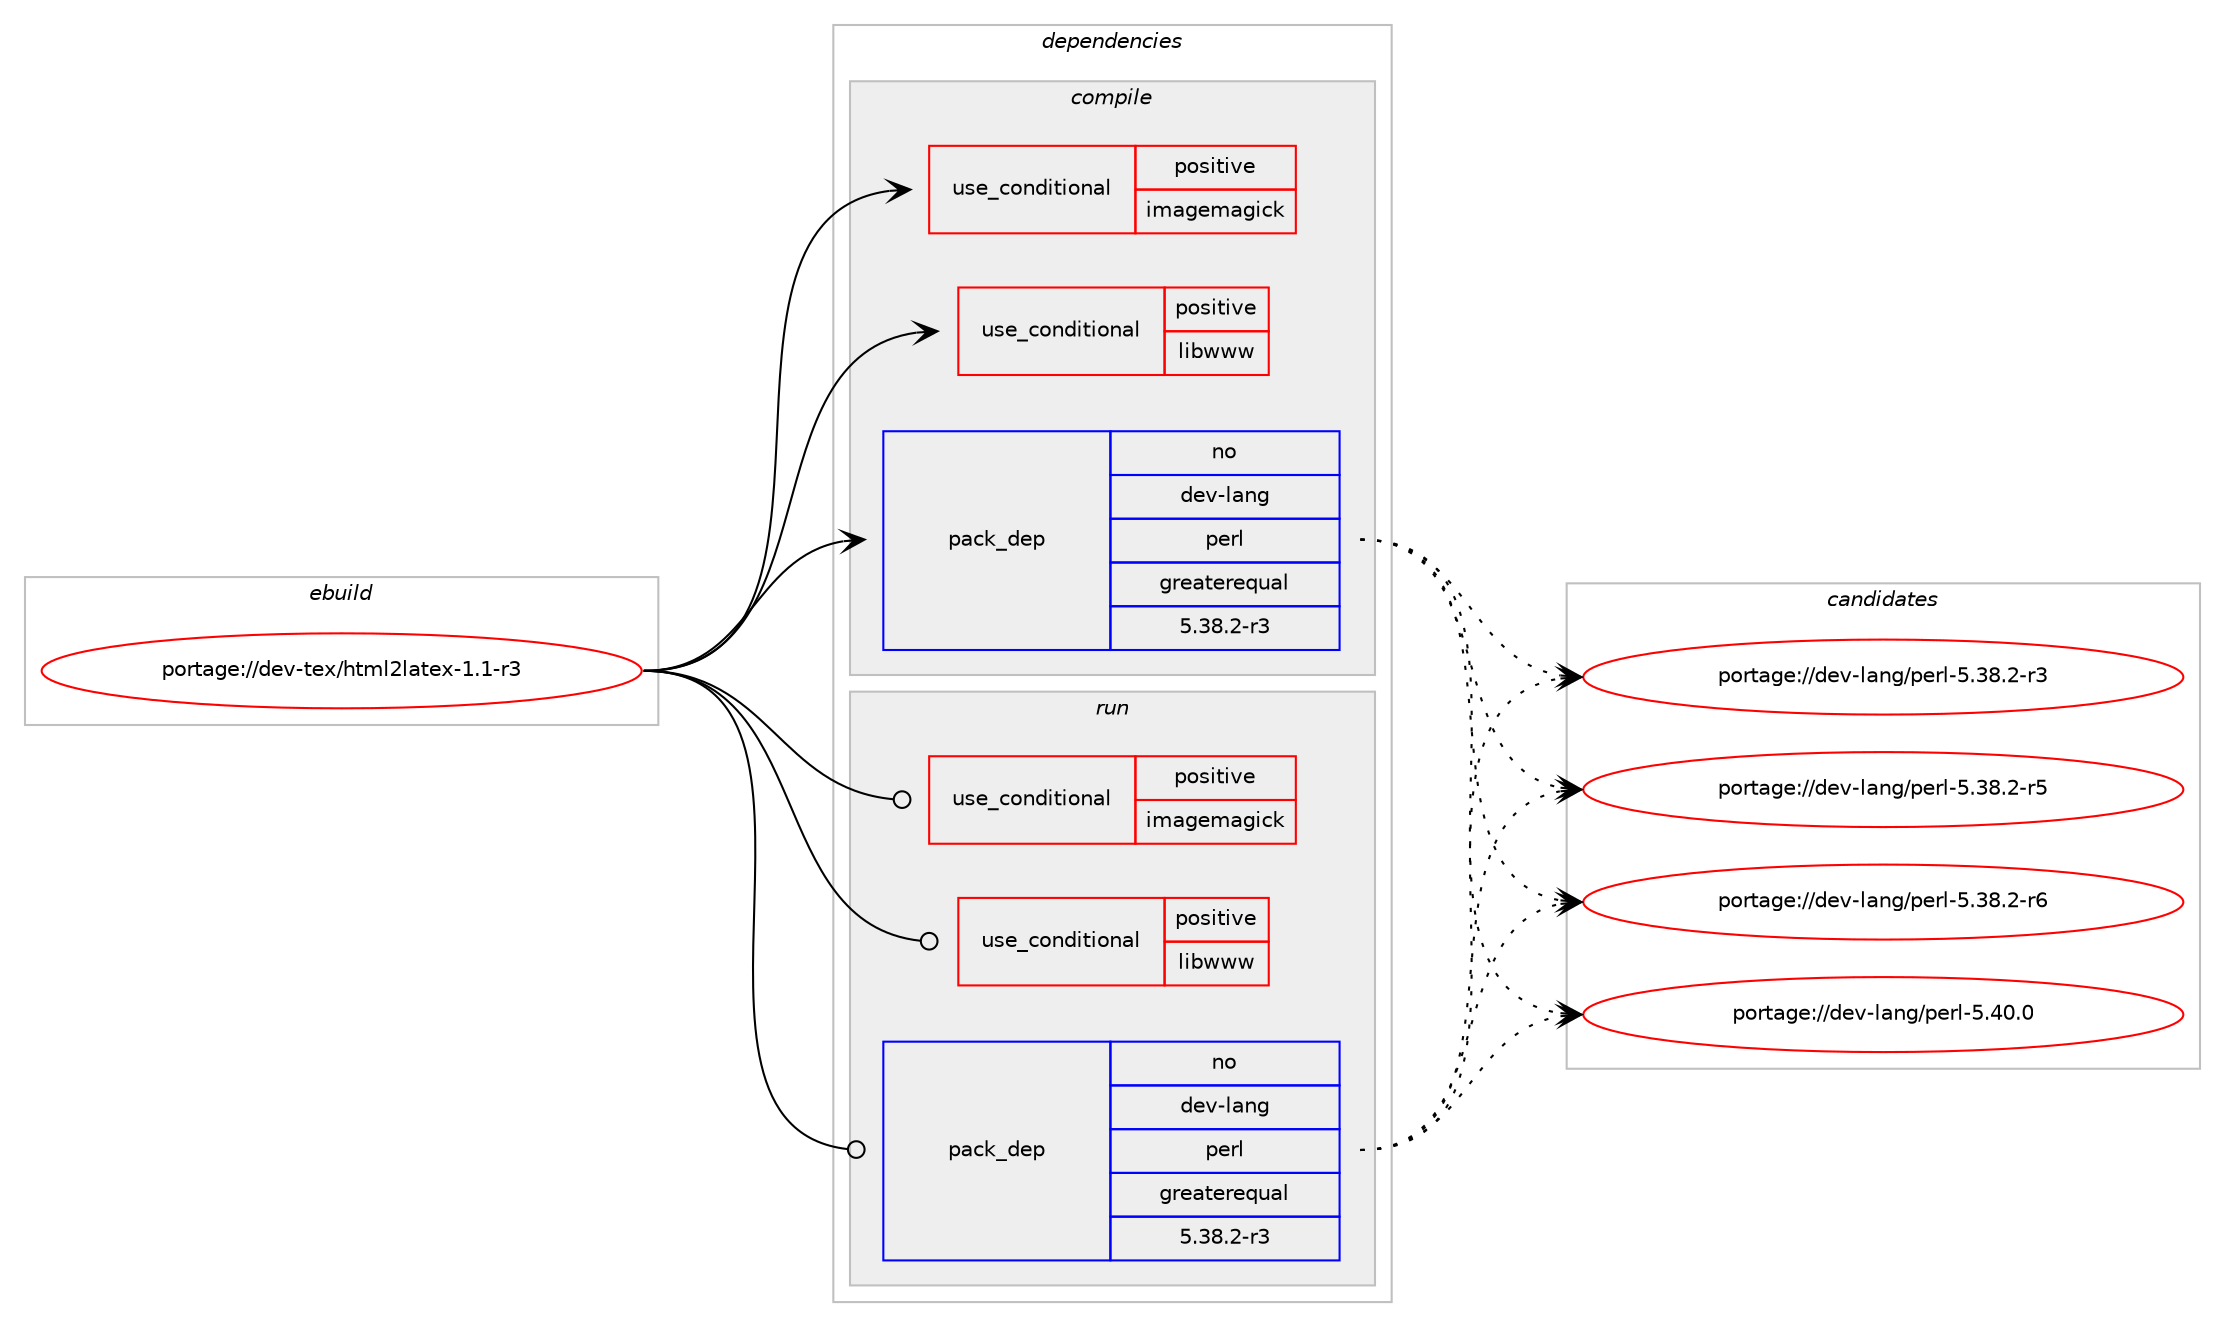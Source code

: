 digraph prolog {

# *************
# Graph options
# *************

newrank=true;
concentrate=true;
compound=true;
graph [rankdir=LR,fontname=Helvetica,fontsize=10,ranksep=1.5];#, ranksep=2.5, nodesep=0.2];
edge  [arrowhead=vee];
node  [fontname=Helvetica,fontsize=10];

# **********
# The ebuild
# **********

subgraph cluster_leftcol {
color=gray;
rank=same;
label=<<i>ebuild</i>>;
id [label="portage://dev-tex/html2latex-1.1-r3", color=red, width=4, href="../dev-tex/html2latex-1.1-r3.svg"];
}

# ****************
# The dependencies
# ****************

subgraph cluster_midcol {
color=gray;
label=<<i>dependencies</i>>;
subgraph cluster_compile {
fillcolor="#eeeeee";
style=filled;
label=<<i>compile</i>>;
subgraph cond57671 {
dependency107290 [label=<<TABLE BORDER="0" CELLBORDER="1" CELLSPACING="0" CELLPADDING="4"><TR><TD ROWSPAN="3" CELLPADDING="10">use_conditional</TD></TR><TR><TD>positive</TD></TR><TR><TD>imagemagick</TD></TR></TABLE>>, shape=none, color=red];
# *** BEGIN UNKNOWN DEPENDENCY TYPE (TODO) ***
# dependency107290 -> package_dependency(portage://dev-tex/html2latex-1.1-r3,install,no,media-gfx,imagemagick,none,[,,],[],[])
# *** END UNKNOWN DEPENDENCY TYPE (TODO) ***

}
id:e -> dependency107290:w [weight=20,style="solid",arrowhead="vee"];
subgraph cond57672 {
dependency107291 [label=<<TABLE BORDER="0" CELLBORDER="1" CELLSPACING="0" CELLPADDING="4"><TR><TD ROWSPAN="3" CELLPADDING="10">use_conditional</TD></TR><TR><TD>positive</TD></TR><TR><TD>libwww</TD></TR></TABLE>>, shape=none, color=red];
# *** BEGIN UNKNOWN DEPENDENCY TYPE (TODO) ***
# dependency107291 -> package_dependency(portage://dev-tex/html2latex-1.1-r3,install,no,dev-perl,libwww-perl,none,[,,],[],[])
# *** END UNKNOWN DEPENDENCY TYPE (TODO) ***

}
id:e -> dependency107291:w [weight=20,style="solid",arrowhead="vee"];
subgraph pack48244 {
dependency107292 [label=<<TABLE BORDER="0" CELLBORDER="1" CELLSPACING="0" CELLPADDING="4" WIDTH="220"><TR><TD ROWSPAN="6" CELLPADDING="30">pack_dep</TD></TR><TR><TD WIDTH="110">no</TD></TR><TR><TD>dev-lang</TD></TR><TR><TD>perl</TD></TR><TR><TD>greaterequal</TD></TR><TR><TD>5.38.2-r3</TD></TR></TABLE>>, shape=none, color=blue];
}
id:e -> dependency107292:w [weight=20,style="solid",arrowhead="vee"];
# *** BEGIN UNKNOWN DEPENDENCY TYPE (TODO) ***
# id -> package_dependency(portage://dev-tex/html2latex-1.1-r3,install,no,dev-perl,HTML-Tree,none,[,,],[],[])
# *** END UNKNOWN DEPENDENCY TYPE (TODO) ***

# *** BEGIN UNKNOWN DEPENDENCY TYPE (TODO) ***
# id -> package_dependency(portage://dev-tex/html2latex-1.1-r3,install,no,dev-perl,XML-Simple,none,[,,],[],[])
# *** END UNKNOWN DEPENDENCY TYPE (TODO) ***

}
subgraph cluster_compileandrun {
fillcolor="#eeeeee";
style=filled;
label=<<i>compile and run</i>>;
}
subgraph cluster_run {
fillcolor="#eeeeee";
style=filled;
label=<<i>run</i>>;
subgraph cond57673 {
dependency107293 [label=<<TABLE BORDER="0" CELLBORDER="1" CELLSPACING="0" CELLPADDING="4"><TR><TD ROWSPAN="3" CELLPADDING="10">use_conditional</TD></TR><TR><TD>positive</TD></TR><TR><TD>imagemagick</TD></TR></TABLE>>, shape=none, color=red];
# *** BEGIN UNKNOWN DEPENDENCY TYPE (TODO) ***
# dependency107293 -> package_dependency(portage://dev-tex/html2latex-1.1-r3,run,no,media-gfx,imagemagick,none,[,,],[],[])
# *** END UNKNOWN DEPENDENCY TYPE (TODO) ***

}
id:e -> dependency107293:w [weight=20,style="solid",arrowhead="odot"];
subgraph cond57674 {
dependency107294 [label=<<TABLE BORDER="0" CELLBORDER="1" CELLSPACING="0" CELLPADDING="4"><TR><TD ROWSPAN="3" CELLPADDING="10">use_conditional</TD></TR><TR><TD>positive</TD></TR><TR><TD>libwww</TD></TR></TABLE>>, shape=none, color=red];
# *** BEGIN UNKNOWN DEPENDENCY TYPE (TODO) ***
# dependency107294 -> package_dependency(portage://dev-tex/html2latex-1.1-r3,run,no,dev-perl,libwww-perl,none,[,,],[],[])
# *** END UNKNOWN DEPENDENCY TYPE (TODO) ***

}
id:e -> dependency107294:w [weight=20,style="solid",arrowhead="odot"];
subgraph pack48245 {
dependency107295 [label=<<TABLE BORDER="0" CELLBORDER="1" CELLSPACING="0" CELLPADDING="4" WIDTH="220"><TR><TD ROWSPAN="6" CELLPADDING="30">pack_dep</TD></TR><TR><TD WIDTH="110">no</TD></TR><TR><TD>dev-lang</TD></TR><TR><TD>perl</TD></TR><TR><TD>greaterequal</TD></TR><TR><TD>5.38.2-r3</TD></TR></TABLE>>, shape=none, color=blue];
}
id:e -> dependency107295:w [weight=20,style="solid",arrowhead="odot"];
# *** BEGIN UNKNOWN DEPENDENCY TYPE (TODO) ***
# id -> package_dependency(portage://dev-tex/html2latex-1.1-r3,run,no,dev-lang,perl,none,[,,],any_same_slot,[])
# *** END UNKNOWN DEPENDENCY TYPE (TODO) ***

# *** BEGIN UNKNOWN DEPENDENCY TYPE (TODO) ***
# id -> package_dependency(portage://dev-tex/html2latex-1.1-r3,run,no,dev-perl,HTML-Tree,none,[,,],[],[])
# *** END UNKNOWN DEPENDENCY TYPE (TODO) ***

# *** BEGIN UNKNOWN DEPENDENCY TYPE (TODO) ***
# id -> package_dependency(portage://dev-tex/html2latex-1.1-r3,run,no,dev-perl,XML-Simple,none,[,,],[],[])
# *** END UNKNOWN DEPENDENCY TYPE (TODO) ***

}
}

# **************
# The candidates
# **************

subgraph cluster_choices {
rank=same;
color=gray;
label=<<i>candidates</i>>;

subgraph choice48244 {
color=black;
nodesep=1;
choice100101118451089711010347112101114108455346515646504511451 [label="portage://dev-lang/perl-5.38.2-r3", color=red, width=4,href="../dev-lang/perl-5.38.2-r3.svg"];
choice100101118451089711010347112101114108455346515646504511453 [label="portage://dev-lang/perl-5.38.2-r5", color=red, width=4,href="../dev-lang/perl-5.38.2-r5.svg"];
choice100101118451089711010347112101114108455346515646504511454 [label="portage://dev-lang/perl-5.38.2-r6", color=red, width=4,href="../dev-lang/perl-5.38.2-r6.svg"];
choice10010111845108971101034711210111410845534652484648 [label="portage://dev-lang/perl-5.40.0", color=red, width=4,href="../dev-lang/perl-5.40.0.svg"];
dependency107292:e -> choice100101118451089711010347112101114108455346515646504511451:w [style=dotted,weight="100"];
dependency107292:e -> choice100101118451089711010347112101114108455346515646504511453:w [style=dotted,weight="100"];
dependency107292:e -> choice100101118451089711010347112101114108455346515646504511454:w [style=dotted,weight="100"];
dependency107292:e -> choice10010111845108971101034711210111410845534652484648:w [style=dotted,weight="100"];
}
subgraph choice48245 {
color=black;
nodesep=1;
choice100101118451089711010347112101114108455346515646504511451 [label="portage://dev-lang/perl-5.38.2-r3", color=red, width=4,href="../dev-lang/perl-5.38.2-r3.svg"];
choice100101118451089711010347112101114108455346515646504511453 [label="portage://dev-lang/perl-5.38.2-r5", color=red, width=4,href="../dev-lang/perl-5.38.2-r5.svg"];
choice100101118451089711010347112101114108455346515646504511454 [label="portage://dev-lang/perl-5.38.2-r6", color=red, width=4,href="../dev-lang/perl-5.38.2-r6.svg"];
choice10010111845108971101034711210111410845534652484648 [label="portage://dev-lang/perl-5.40.0", color=red, width=4,href="../dev-lang/perl-5.40.0.svg"];
dependency107295:e -> choice100101118451089711010347112101114108455346515646504511451:w [style=dotted,weight="100"];
dependency107295:e -> choice100101118451089711010347112101114108455346515646504511453:w [style=dotted,weight="100"];
dependency107295:e -> choice100101118451089711010347112101114108455346515646504511454:w [style=dotted,weight="100"];
dependency107295:e -> choice10010111845108971101034711210111410845534652484648:w [style=dotted,weight="100"];
}
}

}
